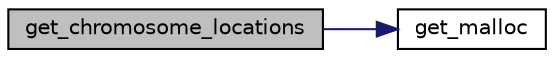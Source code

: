 digraph "get_chromosome_locations"
{
 // LATEX_PDF_SIZE
  edge [fontname="Helvetica",fontsize="10",labelfontname="Helvetica",labelfontsize="10"];
  node [fontname="Helvetica",fontsize="10",shape=record];
  rankdir="LR";
  Node1 [label="get_chromosome_locations",height=0.2,width=0.4,color="black", fillcolor="grey75", style="filled", fontcolor="black",tooltip="Updates the chr_ends, n_chr and chr_lengths fields in SimData.map."];
  Node1 -> Node2 [color="midnightblue",fontsize="10",style="solid",fontname="Helvetica"];
  Node2 [label="get_malloc",height=0.2,width=0.4,color="black", fillcolor="white", style="filled",URL="$group__supporters.html#ga08d9e7703e6779d2122baa4309fca0ab",tooltip="Replace calls to malloc direct with this function, which errors and exits with status 2 if memory all..."];
}
